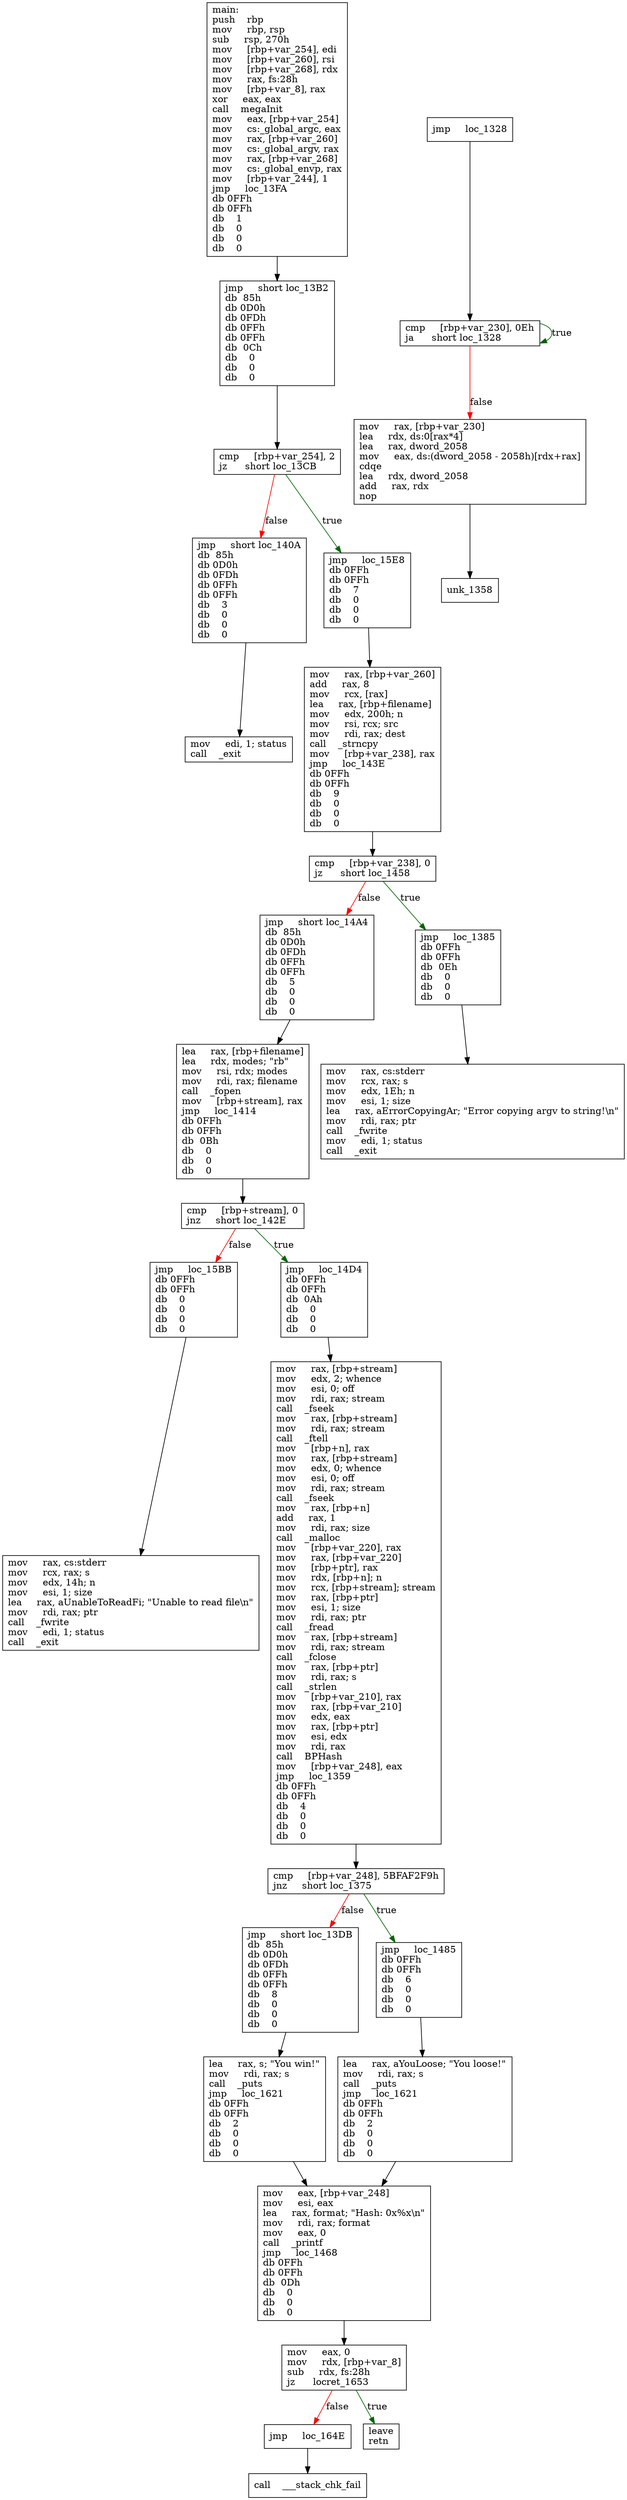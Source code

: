 digraph "main" {
	graph [
	];
	node [
		shape = "box"
	];
	edge [
	];
	"0" [
		label = "main:\lpush    rbp\lmov     rbp, rsp\lsub     rsp, 270h\lmov     [rbp+var_254], edi\lmov     [rbp+var_260], rsi\lmov     [rbp+var_268], rdx\lmov     rax, fs:28h\lmov     [rbp+var_8], rax\lxor     eax, eax\lcall    megaInit\lmov     eax, [rbp+var_254]\lmov     cs:_global_argc, eax\lmov     rax, [rbp+var_260]\lmov     cs:_global_argv, rax\lmov     rax, [rbp+var_268]\lmov     cs:_global_envp, rax\lmov     [rbp+var_244], 1\ljmp     loc_13FA\ldb 0FFh\ldb 0FFh\ldb    1\ldb    0\ldb    0\ldb    0\l"
	];
	"1" [
		label = "cmp     [rbp+var_230], 0Eh\lja      short loc_1328\l"
	];
	"2" [
		label = "mov     rax, [rbp+var_230]\llea     rdx, ds:0[rax*4]\llea     rax, dword_2058\lmov     eax, ds:(dword_2058 - 2058h)[rdx+rax]\lcdqe\llea     rdx, dword_2058\ladd     rax, rdx\lnop\l"
	];
	"3" [
		label = "cmp     [rbp+var_248], 5BFAF2F9h\ljnz     short loc_1375\l"
	];
	"4" [
		label = "jmp     short loc_13DB\ldb  85h\ldb 0D0h\ldb 0FDh\ldb 0FFh\ldb 0FFh\ldb    8\ldb    0\ldb    0\ldb    0\l"
	];
	"5" [
		label = "jmp     loc_1485\ldb 0FFh\ldb 0FFh\ldb    6\ldb    0\ldb    0\ldb    0\l"
	];
	"6" [
		label = "mov     rax, cs:stderr\lmov     rcx, rax; s\lmov     edx, 1Eh; n\lmov     esi, 1; size\llea     rax, aErrorCopyingAr; \"Error copying argv to string!\\n\"\lmov     rdi, rax; ptr\lcall    _fwrite\lmov     edi, 1; status\lcall    _exit\l"
	];
	"7" [
		label = "cmp     [rbp+var_254], 2\ljz      short loc_13CB\l"
	];
	"8" [
		label = "jmp     short loc_140A\ldb  85h\ldb 0D0h\ldb 0FDh\ldb 0FFh\ldb 0FFh\ldb    3\ldb    0\ldb    0\ldb    0\l"
	];
	"9" [
		label = "jmp     loc_15E8\ldb 0FFh\ldb 0FFh\ldb    7\ldb    0\ldb    0\ldb    0\l"
	];
	"10" [
		label = "lea     rax, s; \"You win!\"\lmov     rdi, rax; s\lcall    _puts\ljmp     loc_1621\ldb 0FFh\ldb 0FFh\ldb    2\ldb    0\ldb    0\ldb    0\l"
	];
	"11" [
		label = "jmp     short loc_13B2\ldb  85h\ldb 0D0h\ldb 0FDh\ldb 0FFh\ldb 0FFh\ldb  0Ch\ldb    0\ldb    0\ldb    0\l"
	];
	"12" [
		label = "mov     edi, 1; status\lcall    _exit\l"
	];
	"13" [
		label = "cmp     [rbp+stream], 0\ljnz     short loc_142E\l"
	];
	"14" [
		label = "jmp     loc_15BB\ldb 0FFh\ldb 0FFh\ldb    0\ldb    0\ldb    0\ldb    0\l"
	];
	"15" [
		label = "jmp     loc_14D4\ldb 0FFh\ldb 0FFh\ldb  0Ah\ldb    0\ldb    0\ldb    0\l"
	];
	"16" [
		label = "cmp     [rbp+var_238], 0\ljz      short loc_1458\l"
	];
	"17" [
		label = "jmp     short loc_14A4\ldb  85h\ldb 0D0h\ldb 0FDh\ldb 0FFh\ldb 0FFh\ldb    5\ldb    0\ldb    0\ldb    0\l"
	];
	"18" [
		label = "jmp     loc_1385\ldb 0FFh\ldb 0FFh\ldb  0Eh\ldb    0\ldb    0\ldb    0\l"
	];
	"19" [
		label = "mov     eax, 0\lmov     rdx, [rbp+var_8]\lsub     rdx, fs:28h\ljz      locret_1653\l"
	];
	"20" [
		label = "jmp     loc_164E\l"
	];
	"21" [
		label = "lea     rax, aYouLoose; \"You loose!\"\lmov     rdi, rax; s\lcall    _puts\ljmp     loc_1621\ldb 0FFh\ldb 0FFh\ldb    2\ldb    0\ldb    0\ldb    0\l"
	];
	"22" [
		label = "lea     rax, [rbp+filename]\llea     rdx, modes; \"rb\"\lmov     rsi, rdx; modes\lmov     rdi, rax; filename\lcall    _fopen\lmov     [rbp+stream], rax\ljmp     loc_1414\ldb 0FFh\ldb 0FFh\ldb  0Bh\ldb    0\ldb    0\ldb    0\l"
	];
	"23" [
		label = "mov     rax, [rbp+stream]\lmov     edx, 2; whence\lmov     esi, 0; off\lmov     rdi, rax; stream\lcall    _fseek\lmov     rax, [rbp+stream]\lmov     rdi, rax; stream\lcall    _ftell\lmov     [rbp+n], rax\lmov     rax, [rbp+stream]\lmov     edx, 0; whence\lmov     esi, 0; off\lmov     rdi, rax; stream\lcall    _fseek\lmov     rax, [rbp+n]\ladd     rax, 1\lmov     rdi, rax; size\lcall    _malloc\lmov     [rbp+var_220], rax\lmov     rax, [rbp+var_220]\lmov     [rbp+ptr], rax\lmov     rdx, [rbp+n]; n\lmov     rcx, [rbp+stream]; stream\lmov     rax, [rbp+ptr]\lmov     esi, 1; size\lmov     rdi, rax; ptr\lcall    _fread\lmov     rax, [rbp+stream]\lmov     rdi, rax; stream\lcall    _fclose\lmov     rax, [rbp+ptr]\lmov     rdi, rax; s\lcall    _strlen\lmov     [rbp+var_210], rax\lmov     rax, [rbp+var_210]\lmov     edx, eax\lmov     rax, [rbp+ptr]\lmov     esi, edx\lmov     rdi, rax\lcall    BPHash\lmov     [rbp+var_248], eax\ljmp     loc_1359\ldb 0FFh\ldb 0FFh\ldb    4\ldb    0\ldb    0\ldb    0\l"
	];
	"24" [
		label = "mov     rax, cs:stderr\lmov     rcx, rax; s\lmov     edx, 14h; n\lmov     esi, 1; size\llea     rax, aUnableToReadFi; \"Unable to read file\\n\"\lmov     rdi, rax; ptr\lcall    _fwrite\lmov     edi, 1; status\lcall    _exit\l"
	];
	"25" [
		label = "mov     rax, [rbp+var_260]\ladd     rax, 8\lmov     rcx, [rax]\llea     rax, [rbp+filename]\lmov     edx, 200h; n\lmov     rsi, rcx; src\lmov     rdi, rax; dest\lcall    _strncpy\lmov     [rbp+var_238], rax\ljmp     loc_143E\ldb 0FFh\ldb 0FFh\ldb    9\ldb    0\ldb    0\ldb    0\l"
	];
	"26" [
		label = "mov     eax, [rbp+var_248]\lmov     esi, eax\llea     rax, format; \"Hash: 0x%x\\n\"\lmov     rdi, rax; format\lmov     eax, 0\lcall    _printf\ljmp     loc_1468\ldb 0FFh\ldb 0FFh\ldb  0Dh\ldb    0\ldb    0\ldb    0\l"
	];
	"27" [
		label = "jmp     loc_1328\l"
	];
	"28" [
		label = "call    ___stack_chk_fail\l"
	];
	"29" [
		label = "leave\lretn\l"
	];
	"30" [
		label = "unk_1358\l"
	];
// node 0
	"0" -> "11" [ ];
// node 1
	"1" -> "2" [ label = "false", color = red ];
	"1" -> "1" [ label = "true", color = darkgreen ];
// node 2
	"2" -> "30" [ ];
// node 3
	"3" -> "4" [ label = "false", color = red ];
	"3" -> "5" [ label = "true", color = darkgreen ];
// node 4
	"4" -> "10" [ ];
// node 5
	"5" -> "21" [ ];
// node 6
// node 7
	"7" -> "8" [ label = "false", color = red ];
	"7" -> "9" [ label = "true", color = darkgreen ];
// node 8
	"8" -> "12" [ ];
// node 9
	"9" -> "25" [ ];
// node 10
	"10" -> "26" [ ];
// node 11
	"11" -> "7" [ ];
// node 12
// node 13
	"13" -> "14" [ label = "false", color = red ];
	"13" -> "15" [ label = "true", color = darkgreen ];
// node 14
	"14" -> "24" [ ];
// node 15
	"15" -> "23" [ ];
// node 16
	"16" -> "17" [ label = "false", color = red ];
	"16" -> "18" [ label = "true", color = darkgreen ];
// node 17
	"17" -> "22" [ ];
// node 18
	"18" -> "6" [ ];
// node 19
	"19" -> "20" [ label = "false", color = red ];
	"19" -> "29" [ label = "true", color = darkgreen ];
// node 20
	"20" -> "28" [ ];
// node 21
	"21" -> "26" [ ];
// node 22
	"22" -> "13" [ ];
// node 23
	"23" -> "3" [ ];
// node 24
// node 25
	"25" -> "16" [ ];
// node 26
	"26" -> "19" [ ];
// node 27
	"27" -> "1" [ ];
// node 28
// node 29
// node 30
}
